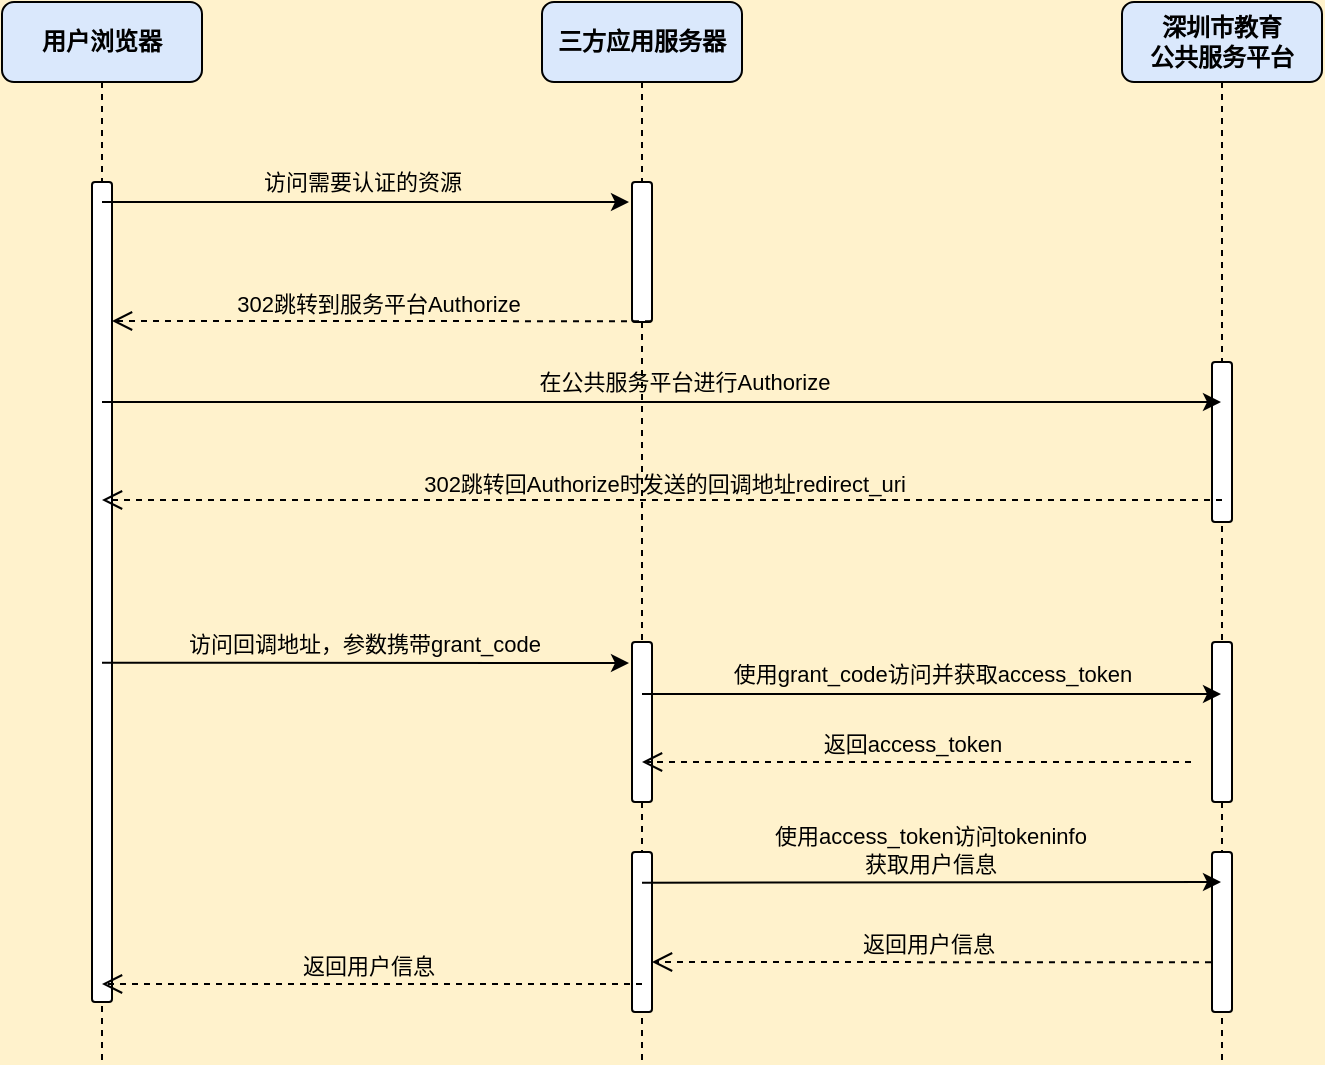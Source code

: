 <mxfile version="21.5.0" type="github" pages="2">
  <diagram id="IWumR0pIm7voy-I-KHjL" name="WEB三方单点登录认证流程">
    <mxGraphModel dx="1434" dy="800" grid="0" gridSize="10" guides="1" tooltips="1" connect="1" arrows="1" fold="1" page="1" pageScale="1" pageWidth="827" pageHeight="1169" background="#FFF2CC" math="0" shadow="0">
      <root>
        <mxCell id="0" />
        <mxCell id="1" parent="0" />
        <mxCell id="ld1ie87vAP59bikDFZ6--1" value="用户浏览器" style="shape=umlLifeline;perimeter=lifelinePerimeter;whiteSpace=wrap;html=1;container=1;dropTarget=0;collapsible=0;recursiveResize=0;outlineConnect=0;portConstraint=eastwest;newEdgeStyle={&quot;edgeStyle&quot;:&quot;elbowEdgeStyle&quot;,&quot;elbow&quot;:&quot;vertical&quot;,&quot;curved&quot;:0,&quot;rounded&quot;:0};fontStyle=1;fillColor=#dae8fc;strokeColor=default;rounded=1;" parent="1" vertex="1">
          <mxGeometry x="50" y="30" width="100" height="530" as="geometry" />
        </mxCell>
        <mxCell id="ld1ie87vAP59bikDFZ6--4" value="" style="html=1;points=[];perimeter=orthogonalPerimeter;outlineConnect=0;targetShapes=umlLifeline;portConstraint=eastwest;newEdgeStyle={&quot;edgeStyle&quot;:&quot;elbowEdgeStyle&quot;,&quot;elbow&quot;:&quot;vertical&quot;,&quot;curved&quot;:0,&quot;rounded&quot;:0};rounded=1;" parent="ld1ie87vAP59bikDFZ6--1" vertex="1">
          <mxGeometry x="45" y="90" width="10" height="410" as="geometry" />
        </mxCell>
        <mxCell id="ld1ie87vAP59bikDFZ6--2" value="三方应用服务器" style="shape=umlLifeline;perimeter=lifelinePerimeter;whiteSpace=wrap;html=1;container=1;dropTarget=0;collapsible=0;recursiveResize=0;outlineConnect=0;portConstraint=eastwest;newEdgeStyle={&quot;edgeStyle&quot;:&quot;elbowEdgeStyle&quot;,&quot;elbow&quot;:&quot;vertical&quot;,&quot;curved&quot;:0,&quot;rounded&quot;:0};fontStyle=1;fillColor=#dae8fc;strokeColor=default;rounded=1;" parent="1" vertex="1">
          <mxGeometry x="320" y="30" width="100" height="530" as="geometry" />
        </mxCell>
        <mxCell id="ld1ie87vAP59bikDFZ6--5" value="" style="html=1;points=[];perimeter=orthogonalPerimeter;outlineConnect=0;targetShapes=umlLifeline;portConstraint=eastwest;newEdgeStyle={&quot;edgeStyle&quot;:&quot;elbowEdgeStyle&quot;,&quot;elbow&quot;:&quot;vertical&quot;,&quot;curved&quot;:0,&quot;rounded&quot;:0};rounded=1;" parent="ld1ie87vAP59bikDFZ6--2" vertex="1">
          <mxGeometry x="45" y="90" width="10" height="70" as="geometry" />
        </mxCell>
        <mxCell id="ld1ie87vAP59bikDFZ6--16" value="" style="html=1;points=[];perimeter=orthogonalPerimeter;outlineConnect=0;targetShapes=umlLifeline;portConstraint=eastwest;newEdgeStyle={&quot;edgeStyle&quot;:&quot;elbowEdgeStyle&quot;,&quot;elbow&quot;:&quot;vertical&quot;,&quot;curved&quot;:0,&quot;rounded&quot;:0};rounded=1;" parent="ld1ie87vAP59bikDFZ6--2" vertex="1">
          <mxGeometry x="45" y="320" width="10" height="80" as="geometry" />
        </mxCell>
        <mxCell id="ld1ie87vAP59bikDFZ6--27" value="" style="html=1;points=[];perimeter=orthogonalPerimeter;outlineConnect=0;targetShapes=umlLifeline;portConstraint=eastwest;newEdgeStyle={&quot;edgeStyle&quot;:&quot;elbowEdgeStyle&quot;,&quot;elbow&quot;:&quot;vertical&quot;,&quot;curved&quot;:0,&quot;rounded&quot;:0};rounded=1;" parent="ld1ie87vAP59bikDFZ6--2" vertex="1">
          <mxGeometry x="45" y="425" width="10" height="80" as="geometry" />
        </mxCell>
        <mxCell id="ld1ie87vAP59bikDFZ6--3" value="深圳市教育&lt;br&gt;公共服务平台" style="shape=umlLifeline;perimeter=lifelinePerimeter;whiteSpace=wrap;html=1;container=1;dropTarget=0;collapsible=0;recursiveResize=0;outlineConnect=0;portConstraint=eastwest;newEdgeStyle={&quot;edgeStyle&quot;:&quot;elbowEdgeStyle&quot;,&quot;elbow&quot;:&quot;vertical&quot;,&quot;curved&quot;:0,&quot;rounded&quot;:0};fontStyle=1;fillColor=#dae8fc;strokeColor=default;rounded=1;" parent="1" vertex="1">
          <mxGeometry x="610" y="30" width="100" height="530" as="geometry" />
        </mxCell>
        <mxCell id="ld1ie87vAP59bikDFZ6--14" value="" style="html=1;points=[];perimeter=orthogonalPerimeter;outlineConnect=0;targetShapes=umlLifeline;portConstraint=eastwest;newEdgeStyle={&quot;edgeStyle&quot;:&quot;elbowEdgeStyle&quot;,&quot;elbow&quot;:&quot;vertical&quot;,&quot;curved&quot;:0,&quot;rounded&quot;:0};rounded=1;" parent="ld1ie87vAP59bikDFZ6--3" vertex="1">
          <mxGeometry x="45" y="180" width="10" height="80" as="geometry" />
        </mxCell>
        <mxCell id="ld1ie87vAP59bikDFZ6--19" value="" style="html=1;points=[];perimeter=orthogonalPerimeter;outlineConnect=0;targetShapes=umlLifeline;portConstraint=eastwest;newEdgeStyle={&quot;edgeStyle&quot;:&quot;elbowEdgeStyle&quot;,&quot;elbow&quot;:&quot;vertical&quot;,&quot;curved&quot;:0,&quot;rounded&quot;:0};rounded=1;" parent="ld1ie87vAP59bikDFZ6--3" vertex="1">
          <mxGeometry x="45" y="320" width="10" height="80" as="geometry" />
        </mxCell>
        <mxCell id="ld1ie87vAP59bikDFZ6--30" value="" style="html=1;points=[];perimeter=orthogonalPerimeter;outlineConnect=0;targetShapes=umlLifeline;portConstraint=eastwest;newEdgeStyle={&quot;edgeStyle&quot;:&quot;elbowEdgeStyle&quot;,&quot;elbow&quot;:&quot;vertical&quot;,&quot;curved&quot;:0,&quot;rounded&quot;:0};rounded=1;" parent="ld1ie87vAP59bikDFZ6--3" vertex="1">
          <mxGeometry x="45" y="425" width="10" height="80" as="geometry" />
        </mxCell>
        <mxCell id="ld1ie87vAP59bikDFZ6--6" style="edgeStyle=elbowEdgeStyle;rounded=1;orthogonalLoop=1;jettySize=auto;html=1;elbow=vertical;curved=0;" parent="1" source="ld1ie87vAP59bikDFZ6--1" edge="1">
          <mxGeometry relative="1" as="geometry">
            <mxPoint x="155" y="129.997" as="sourcePoint" />
            <mxPoint x="363.5" y="129.997" as="targetPoint" />
          </mxGeometry>
        </mxCell>
        <mxCell id="ld1ie87vAP59bikDFZ6--7" value="访问需要认证的资源" style="edgeLabel;html=1;align=center;verticalAlign=middle;resizable=0;points=[];rounded=1;labelBackgroundColor=none;" parent="ld1ie87vAP59bikDFZ6--6" vertex="1" connectable="0">
          <mxGeometry x="0.086" y="-1" relative="1" as="geometry">
            <mxPoint x="-13" y="-11" as="offset" />
          </mxGeometry>
        </mxCell>
        <mxCell id="ld1ie87vAP59bikDFZ6--10" value="返回access_token" style="html=1;verticalAlign=bottom;endArrow=open;dashed=1;endSize=8;edgeStyle=elbowEdgeStyle;elbow=vertical;curved=0;rounded=1;entryX=0.5;entryY=0.75;entryDx=0;entryDy=0;entryPerimeter=0;labelBorderColor=none;labelBackgroundColor=none;" parent="1" target="ld1ie87vAP59bikDFZ6--16" edge="1">
          <mxGeometry x="0.017" relative="1" as="geometry">
            <mxPoint x="644.5" y="409.997" as="sourcePoint" />
            <mxPoint x="380" y="409.997" as="targetPoint" />
            <mxPoint as="offset" />
          </mxGeometry>
        </mxCell>
        <mxCell id="ld1ie87vAP59bikDFZ6--12" style="edgeStyle=elbowEdgeStyle;rounded=1;orthogonalLoop=1;jettySize=auto;html=1;elbow=vertical;curved=0;" parent="1" target="ld1ie87vAP59bikDFZ6--3" edge="1">
          <mxGeometry relative="1" as="geometry">
            <mxPoint x="100" y="230" as="sourcePoint" />
            <mxPoint x="599.5" y="230.17" as="targetPoint" />
          </mxGeometry>
        </mxCell>
        <mxCell id="ld1ie87vAP59bikDFZ6--13" value="在公共服务平台进行Authorize" style="edgeLabel;html=1;align=center;verticalAlign=middle;resizable=0;points=[];rounded=1;labelBackgroundColor=none;" parent="ld1ie87vAP59bikDFZ6--12" vertex="1" connectable="0">
          <mxGeometry x="0.086" y="-1" relative="1" as="geometry">
            <mxPoint x="-13" y="-11" as="offset" />
          </mxGeometry>
        </mxCell>
        <mxCell id="ld1ie87vAP59bikDFZ6--15" value="302跳转回Authorize时发送的回调地址redirect_uri" style="html=1;verticalAlign=bottom;endArrow=open;dashed=1;endSize=8;edgeStyle=elbowEdgeStyle;elbow=vertical;curved=0;rounded=1;labelBackgroundColor=none;" parent="1" edge="1">
          <mxGeometry x="-0.002" y="1" relative="1" as="geometry">
            <mxPoint x="660" y="279" as="sourcePoint" />
            <mxPoint x="100" y="279" as="targetPoint" />
            <mxPoint as="offset" />
          </mxGeometry>
        </mxCell>
        <mxCell id="ld1ie87vAP59bikDFZ6--17" style="edgeStyle=elbowEdgeStyle;rounded=1;orthogonalLoop=1;jettySize=auto;html=1;elbow=vertical;curved=0;" parent="1" edge="1">
          <mxGeometry relative="1" as="geometry">
            <mxPoint x="100" y="360.33" as="sourcePoint" />
            <mxPoint x="363.5" y="360.327" as="targetPoint" />
          </mxGeometry>
        </mxCell>
        <mxCell id="ld1ie87vAP59bikDFZ6--18" value="访问回调地址，参数携带grant_code" style="edgeLabel;html=1;align=center;verticalAlign=middle;resizable=0;points=[];rounded=1;labelBackgroundColor=none;" parent="ld1ie87vAP59bikDFZ6--17" vertex="1" connectable="0">
          <mxGeometry x="0.086" y="-1" relative="1" as="geometry">
            <mxPoint x="-13" y="-11" as="offset" />
          </mxGeometry>
        </mxCell>
        <mxCell id="ld1ie87vAP59bikDFZ6--20" style="edgeStyle=elbowEdgeStyle;rounded=1;orthogonalLoop=1;jettySize=auto;html=1;elbow=vertical;curved=0;" parent="1" edge="1">
          <mxGeometry relative="1" as="geometry">
            <mxPoint x="370" y="376.0" as="sourcePoint" />
            <mxPoint x="659.5" y="375.667" as="targetPoint" />
          </mxGeometry>
        </mxCell>
        <mxCell id="ld1ie87vAP59bikDFZ6--21" value="使用grant_code访问并获取access_token" style="edgeLabel;html=1;align=center;verticalAlign=middle;resizable=0;points=[];rounded=1;labelBackgroundColor=none;" parent="ld1ie87vAP59bikDFZ6--20" vertex="1" connectable="0">
          <mxGeometry x="0.086" y="-1" relative="1" as="geometry">
            <mxPoint x="-13" y="-11" as="offset" />
          </mxGeometry>
        </mxCell>
        <mxCell id="ld1ie87vAP59bikDFZ6--26" value="302跳转到服务平台Authorize" style="html=1;verticalAlign=bottom;endArrow=open;dashed=1;endSize=8;edgeStyle=elbowEdgeStyle;elbow=vertical;curved=0;rounded=1;labelBackgroundColor=none;" parent="1" target="ld1ie87vAP59bikDFZ6--4" edge="1">
          <mxGeometry x="0.017" relative="1" as="geometry">
            <mxPoint x="374.5" y="189.587" as="sourcePoint" />
            <mxPoint x="110" y="189.587" as="targetPoint" />
            <mxPoint as="offset" />
          </mxGeometry>
        </mxCell>
        <mxCell id="ld1ie87vAP59bikDFZ6--28" style="edgeStyle=elbowEdgeStyle;rounded=1;orthogonalLoop=1;jettySize=auto;html=1;elbow=vertical;curved=0;" parent="1" edge="1">
          <mxGeometry relative="1" as="geometry">
            <mxPoint x="370" y="470.33" as="sourcePoint" />
            <mxPoint x="659.5" y="469.997" as="targetPoint" />
          </mxGeometry>
        </mxCell>
        <mxCell id="ld1ie87vAP59bikDFZ6--29" value="使用access_token访问tokeninfo&lt;br&gt;获取用户信息" style="edgeLabel;html=1;align=center;verticalAlign=middle;resizable=0;points=[];rounded=1;labelBackgroundColor=none;" parent="ld1ie87vAP59bikDFZ6--28" vertex="1" connectable="0">
          <mxGeometry x="0.086" y="-1" relative="1" as="geometry">
            <mxPoint x="-13" y="-17" as="offset" />
          </mxGeometry>
        </mxCell>
        <mxCell id="ld1ie87vAP59bikDFZ6--31" value="返回用户信息" style="html=1;verticalAlign=bottom;endArrow=open;dashed=1;endSize=8;edgeStyle=elbowEdgeStyle;elbow=vertical;curved=0;rounded=1;labelBackgroundColor=none;" parent="1" target="ld1ie87vAP59bikDFZ6--27" edge="1">
          <mxGeometry x="0.017" relative="1" as="geometry">
            <mxPoint x="654.5" y="510.137" as="sourcePoint" />
            <mxPoint x="380" y="510.14" as="targetPoint" />
            <mxPoint as="offset" />
          </mxGeometry>
        </mxCell>
        <mxCell id="ld1ie87vAP59bikDFZ6--32" value="返回用户信息" style="html=1;verticalAlign=bottom;endArrow=open;dashed=1;endSize=8;edgeStyle=elbowEdgeStyle;elbow=vertical;curved=0;rounded=1;labelBackgroundColor=none;" parent="1" edge="1">
          <mxGeometry x="0.017" relative="1" as="geometry">
            <mxPoint x="370" y="521" as="sourcePoint" />
            <mxPoint x="100" y="521" as="targetPoint" />
            <mxPoint as="offset" />
          </mxGeometry>
        </mxCell>
      </root>
    </mxGraphModel>
  </diagram>
  <diagram id="q0GNZOrEqxDCysmYADp4" name="小程序三方单点登录认证流程">
    <mxGraphModel dx="1434" dy="800" grid="0" gridSize="10" guides="1" tooltips="1" connect="1" arrows="1" fold="1" page="1" pageScale="1" pageWidth="827" pageHeight="1169" background="#FFF2CC" math="0" shadow="0">
      <root>
        <mxCell id="0" />
        <mxCell id="1" parent="0" />
        <mxCell id="aqIwpkFiL9hiW76rk_sg-1" value="用户微信&lt;br&gt;小程序或H5" style="shape=umlLifeline;perimeter=lifelinePerimeter;whiteSpace=wrap;html=1;container=1;dropTarget=0;collapsible=0;recursiveResize=0;outlineConnect=0;portConstraint=eastwest;newEdgeStyle={&quot;edgeStyle&quot;:&quot;elbowEdgeStyle&quot;,&quot;elbow&quot;:&quot;vertical&quot;,&quot;curved&quot;:0,&quot;rounded&quot;:0};fontStyle=1;fillColor=#dae8fc;strokeColor=default;rounded=1;" parent="1" vertex="1">
          <mxGeometry x="50" y="30" width="100" height="530" as="geometry" />
        </mxCell>
        <mxCell id="aqIwpkFiL9hiW76rk_sg-2" value="" style="html=1;points=[];perimeter=orthogonalPerimeter;outlineConnect=0;targetShapes=umlLifeline;portConstraint=eastwest;newEdgeStyle={&quot;edgeStyle&quot;:&quot;elbowEdgeStyle&quot;,&quot;elbow&quot;:&quot;vertical&quot;,&quot;curved&quot;:0,&quot;rounded&quot;:0};rounded=1;" parent="aqIwpkFiL9hiW76rk_sg-1" vertex="1">
          <mxGeometry x="45" y="90" width="10" height="410" as="geometry" />
        </mxCell>
        <mxCell id="aqIwpkFiL9hiW76rk_sg-3" value="三方应用服务器" style="shape=umlLifeline;perimeter=lifelinePerimeter;whiteSpace=wrap;html=1;container=1;dropTarget=0;collapsible=0;recursiveResize=0;outlineConnect=0;portConstraint=eastwest;newEdgeStyle={&quot;edgeStyle&quot;:&quot;elbowEdgeStyle&quot;,&quot;elbow&quot;:&quot;vertical&quot;,&quot;curved&quot;:0,&quot;rounded&quot;:0};fontStyle=1;fillColor=#dae8fc;strokeColor=default;rounded=1;" parent="1" vertex="1">
          <mxGeometry x="320" y="30" width="100" height="530" as="geometry" />
        </mxCell>
        <mxCell id="aqIwpkFiL9hiW76rk_sg-4" value="" style="html=1;points=[];perimeter=orthogonalPerimeter;outlineConnect=0;targetShapes=umlLifeline;portConstraint=eastwest;newEdgeStyle={&quot;edgeStyle&quot;:&quot;elbowEdgeStyle&quot;,&quot;elbow&quot;:&quot;vertical&quot;,&quot;curved&quot;:0,&quot;rounded&quot;:0};rounded=1;" parent="aqIwpkFiL9hiW76rk_sg-3" vertex="1">
          <mxGeometry x="45" y="90" width="10" height="70" as="geometry" />
        </mxCell>
        <mxCell id="aqIwpkFiL9hiW76rk_sg-5" value="" style="html=1;points=[];perimeter=orthogonalPerimeter;outlineConnect=0;targetShapes=umlLifeline;portConstraint=eastwest;newEdgeStyle={&quot;edgeStyle&quot;:&quot;elbowEdgeStyle&quot;,&quot;elbow&quot;:&quot;vertical&quot;,&quot;curved&quot;:0,&quot;rounded&quot;:0};rounded=1;" parent="aqIwpkFiL9hiW76rk_sg-3" vertex="1">
          <mxGeometry x="45" y="320" width="10" height="80" as="geometry" />
        </mxCell>
        <mxCell id="aqIwpkFiL9hiW76rk_sg-6" value="" style="html=1;points=[];perimeter=orthogonalPerimeter;outlineConnect=0;targetShapes=umlLifeline;portConstraint=eastwest;newEdgeStyle={&quot;edgeStyle&quot;:&quot;elbowEdgeStyle&quot;,&quot;elbow&quot;:&quot;vertical&quot;,&quot;curved&quot;:0,&quot;rounded&quot;:0};rounded=1;" parent="aqIwpkFiL9hiW76rk_sg-3" vertex="1">
          <mxGeometry x="45" y="425" width="10" height="80" as="geometry" />
        </mxCell>
        <mxCell id="aqIwpkFiL9hiW76rk_sg-7" value="深圳教育服务&lt;br&gt;微信小程序" style="shape=umlLifeline;perimeter=lifelinePerimeter;whiteSpace=wrap;html=1;container=1;dropTarget=0;collapsible=0;recursiveResize=0;outlineConnect=0;portConstraint=eastwest;newEdgeStyle={&quot;edgeStyle&quot;:&quot;elbowEdgeStyle&quot;,&quot;elbow&quot;:&quot;vertical&quot;,&quot;curved&quot;:0,&quot;rounded&quot;:0};fontStyle=1;fillColor=#dae8fc;strokeColor=default;rounded=1;" parent="1" vertex="1">
          <mxGeometry x="610" y="30" width="100" height="530" as="geometry" />
        </mxCell>
        <mxCell id="aqIwpkFiL9hiW76rk_sg-8" value="" style="html=1;points=[];perimeter=orthogonalPerimeter;outlineConnect=0;targetShapes=umlLifeline;portConstraint=eastwest;newEdgeStyle={&quot;edgeStyle&quot;:&quot;elbowEdgeStyle&quot;,&quot;elbow&quot;:&quot;vertical&quot;,&quot;curved&quot;:0,&quot;rounded&quot;:0};rounded=1;" parent="aqIwpkFiL9hiW76rk_sg-7" vertex="1">
          <mxGeometry x="45" y="180" width="10" height="80" as="geometry" />
        </mxCell>
        <mxCell id="aqIwpkFiL9hiW76rk_sg-9" value="" style="html=1;points=[];perimeter=orthogonalPerimeter;outlineConnect=0;targetShapes=umlLifeline;portConstraint=eastwest;newEdgeStyle={&quot;edgeStyle&quot;:&quot;elbowEdgeStyle&quot;,&quot;elbow&quot;:&quot;vertical&quot;,&quot;curved&quot;:0,&quot;rounded&quot;:0};rounded=1;" parent="aqIwpkFiL9hiW76rk_sg-7" vertex="1">
          <mxGeometry x="45" y="320" width="10" height="80" as="geometry" />
        </mxCell>
        <mxCell id="aqIwpkFiL9hiW76rk_sg-10" value="" style="html=1;points=[];perimeter=orthogonalPerimeter;outlineConnect=0;targetShapes=umlLifeline;portConstraint=eastwest;newEdgeStyle={&quot;edgeStyle&quot;:&quot;elbowEdgeStyle&quot;,&quot;elbow&quot;:&quot;vertical&quot;,&quot;curved&quot;:0,&quot;rounded&quot;:0};rounded=1;" parent="aqIwpkFiL9hiW76rk_sg-7" vertex="1">
          <mxGeometry x="45" y="425" width="10" height="80" as="geometry" />
        </mxCell>
        <mxCell id="aqIwpkFiL9hiW76rk_sg-11" style="edgeStyle=elbowEdgeStyle;rounded=1;orthogonalLoop=1;jettySize=auto;html=1;elbow=vertical;curved=0;" parent="1" source="aqIwpkFiL9hiW76rk_sg-1" edge="1">
          <mxGeometry relative="1" as="geometry">
            <mxPoint x="155" y="129.997" as="sourcePoint" />
            <mxPoint x="363.5" y="129.997" as="targetPoint" />
          </mxGeometry>
        </mxCell>
        <mxCell id="aqIwpkFiL9hiW76rk_sg-12" value="访问需要认证的资源" style="edgeLabel;html=1;align=center;verticalAlign=middle;resizable=0;points=[];rounded=1;labelBackgroundColor=none;" parent="aqIwpkFiL9hiW76rk_sg-11" vertex="1" connectable="0">
          <mxGeometry x="0.086" y="-1" relative="1" as="geometry">
            <mxPoint x="-13" y="-11" as="offset" />
          </mxGeometry>
        </mxCell>
        <mxCell id="aqIwpkFiL9hiW76rk_sg-13" value="返回access_token" style="html=1;verticalAlign=bottom;endArrow=open;dashed=1;endSize=8;edgeStyle=elbowEdgeStyle;elbow=vertical;curved=0;rounded=1;entryX=0.5;entryY=0.75;entryDx=0;entryDy=0;entryPerimeter=0;labelBackgroundColor=none;" parent="1" target="aqIwpkFiL9hiW76rk_sg-5" edge="1">
          <mxGeometry x="0.017" relative="1" as="geometry">
            <mxPoint x="644.5" y="409.997" as="sourcePoint" />
            <mxPoint x="380" y="409.997" as="targetPoint" />
            <mxPoint as="offset" />
          </mxGeometry>
        </mxCell>
        <mxCell id="aqIwpkFiL9hiW76rk_sg-14" style="edgeStyle=elbowEdgeStyle;rounded=1;orthogonalLoop=1;jettySize=auto;html=1;elbow=vertical;curved=0;" parent="1" target="aqIwpkFiL9hiW76rk_sg-7" edge="1">
          <mxGeometry relative="1" as="geometry">
            <mxPoint x="100" y="230" as="sourcePoint" />
            <mxPoint x="599.5" y="230.17" as="targetPoint" />
          </mxGeometry>
        </mxCell>
        <mxCell id="aqIwpkFiL9hiW76rk_sg-15" value="在服务平台小程序进行Authorize" style="edgeLabel;html=1;align=center;verticalAlign=middle;resizable=0;points=[];rounded=1;labelBackgroundColor=none;" parent="aqIwpkFiL9hiW76rk_sg-14" vertex="1" connectable="0">
          <mxGeometry x="0.086" y="-1" relative="1" as="geometry">
            <mxPoint x="-13" y="-11" as="offset" />
          </mxGeometry>
        </mxCell>
        <mxCell id="aqIwpkFiL9hiW76rk_sg-16" value="携带grant_code返回小程序或H5" style="html=1;verticalAlign=bottom;endArrow=open;dashed=1;endSize=8;edgeStyle=elbowEdgeStyle;elbow=vertical;curved=0;rounded=1;labelBackgroundColor=none;" parent="1" edge="1">
          <mxGeometry x="-0.002" y="1" relative="1" as="geometry">
            <mxPoint x="660" y="279" as="sourcePoint" />
            <mxPoint x="100" y="279" as="targetPoint" />
            <mxPoint as="offset" />
          </mxGeometry>
        </mxCell>
        <mxCell id="aqIwpkFiL9hiW76rk_sg-17" style="edgeStyle=elbowEdgeStyle;rounded=1;orthogonalLoop=1;jettySize=auto;html=1;elbow=vertical;curved=0;" parent="1" edge="1">
          <mxGeometry relative="1" as="geometry">
            <mxPoint x="100" y="360.33" as="sourcePoint" />
            <mxPoint x="363.5" y="360.327" as="targetPoint" />
          </mxGeometry>
        </mxCell>
        <mxCell id="aqIwpkFiL9hiW76rk_sg-18" value="使用grant_code访问" style="edgeLabel;html=1;align=center;verticalAlign=middle;resizable=0;points=[];rounded=1;labelBackgroundColor=none;" parent="aqIwpkFiL9hiW76rk_sg-17" vertex="1" connectable="0">
          <mxGeometry x="0.086" y="-1" relative="1" as="geometry">
            <mxPoint x="-13" y="-11" as="offset" />
          </mxGeometry>
        </mxCell>
        <mxCell id="aqIwpkFiL9hiW76rk_sg-19" style="edgeStyle=elbowEdgeStyle;rounded=1;orthogonalLoop=1;jettySize=auto;html=1;elbow=vertical;curved=0;" parent="1" edge="1">
          <mxGeometry relative="1" as="geometry">
            <mxPoint x="370" y="376.0" as="sourcePoint" />
            <mxPoint x="659.5" y="375.667" as="targetPoint" />
          </mxGeometry>
        </mxCell>
        <mxCell id="aqIwpkFiL9hiW76rk_sg-20" value="使用grant_code访问并获取access_token" style="edgeLabel;html=1;align=center;verticalAlign=middle;resizable=0;points=[];rounded=1;labelBackgroundColor=none;" parent="aqIwpkFiL9hiW76rk_sg-19" vertex="1" connectable="0">
          <mxGeometry x="0.086" y="-1" relative="1" as="geometry">
            <mxPoint x="-13" y="-11" as="offset" />
          </mxGeometry>
        </mxCell>
        <mxCell id="aqIwpkFiL9hiW76rk_sg-21" value="跳转到服务平台小程序Authorize" style="html=1;verticalAlign=bottom;endArrow=open;dashed=1;endSize=8;edgeStyle=elbowEdgeStyle;elbow=vertical;curved=0;rounded=1;labelBackgroundColor=none;" parent="1" target="aqIwpkFiL9hiW76rk_sg-2" edge="1">
          <mxGeometry x="0.017" relative="1" as="geometry">
            <mxPoint x="374.5" y="189.587" as="sourcePoint" />
            <mxPoint x="110" y="189.587" as="targetPoint" />
            <mxPoint as="offset" />
          </mxGeometry>
        </mxCell>
        <mxCell id="aqIwpkFiL9hiW76rk_sg-22" style="edgeStyle=elbowEdgeStyle;rounded=1;orthogonalLoop=1;jettySize=auto;html=1;elbow=vertical;curved=0;" parent="1" edge="1">
          <mxGeometry relative="1" as="geometry">
            <mxPoint x="370" y="470.33" as="sourcePoint" />
            <mxPoint x="659.5" y="469.997" as="targetPoint" />
          </mxGeometry>
        </mxCell>
        <mxCell id="aqIwpkFiL9hiW76rk_sg-23" value="使用access_token访问tokeninfo&lt;br&gt;获取用户信息" style="edgeLabel;html=1;align=center;verticalAlign=middle;resizable=0;points=[];rounded=1;labelBackgroundColor=none;" parent="aqIwpkFiL9hiW76rk_sg-22" vertex="1" connectable="0">
          <mxGeometry x="0.086" y="-1" relative="1" as="geometry">
            <mxPoint x="-13" y="-17" as="offset" />
          </mxGeometry>
        </mxCell>
        <mxCell id="aqIwpkFiL9hiW76rk_sg-24" value="返回用户信息" style="html=1;verticalAlign=bottom;endArrow=open;dashed=1;endSize=8;edgeStyle=elbowEdgeStyle;elbow=vertical;curved=0;rounded=1;labelBackgroundColor=none;" parent="1" target="aqIwpkFiL9hiW76rk_sg-6" edge="1">
          <mxGeometry x="0.017" relative="1" as="geometry">
            <mxPoint x="654.5" y="510.137" as="sourcePoint" />
            <mxPoint x="380" y="510.14" as="targetPoint" />
            <mxPoint as="offset" />
          </mxGeometry>
        </mxCell>
        <mxCell id="aqIwpkFiL9hiW76rk_sg-25" value="返回用户信息" style="html=1;verticalAlign=bottom;endArrow=open;dashed=1;endSize=8;edgeStyle=elbowEdgeStyle;elbow=vertical;curved=0;rounded=1;labelBackgroundColor=none;" parent="1" edge="1">
          <mxGeometry x="0.017" relative="1" as="geometry">
            <mxPoint x="370" y="521" as="sourcePoint" />
            <mxPoint x="100" y="521" as="targetPoint" />
            <mxPoint as="offset" />
          </mxGeometry>
        </mxCell>
      </root>
    </mxGraphModel>
  </diagram>
</mxfile>
